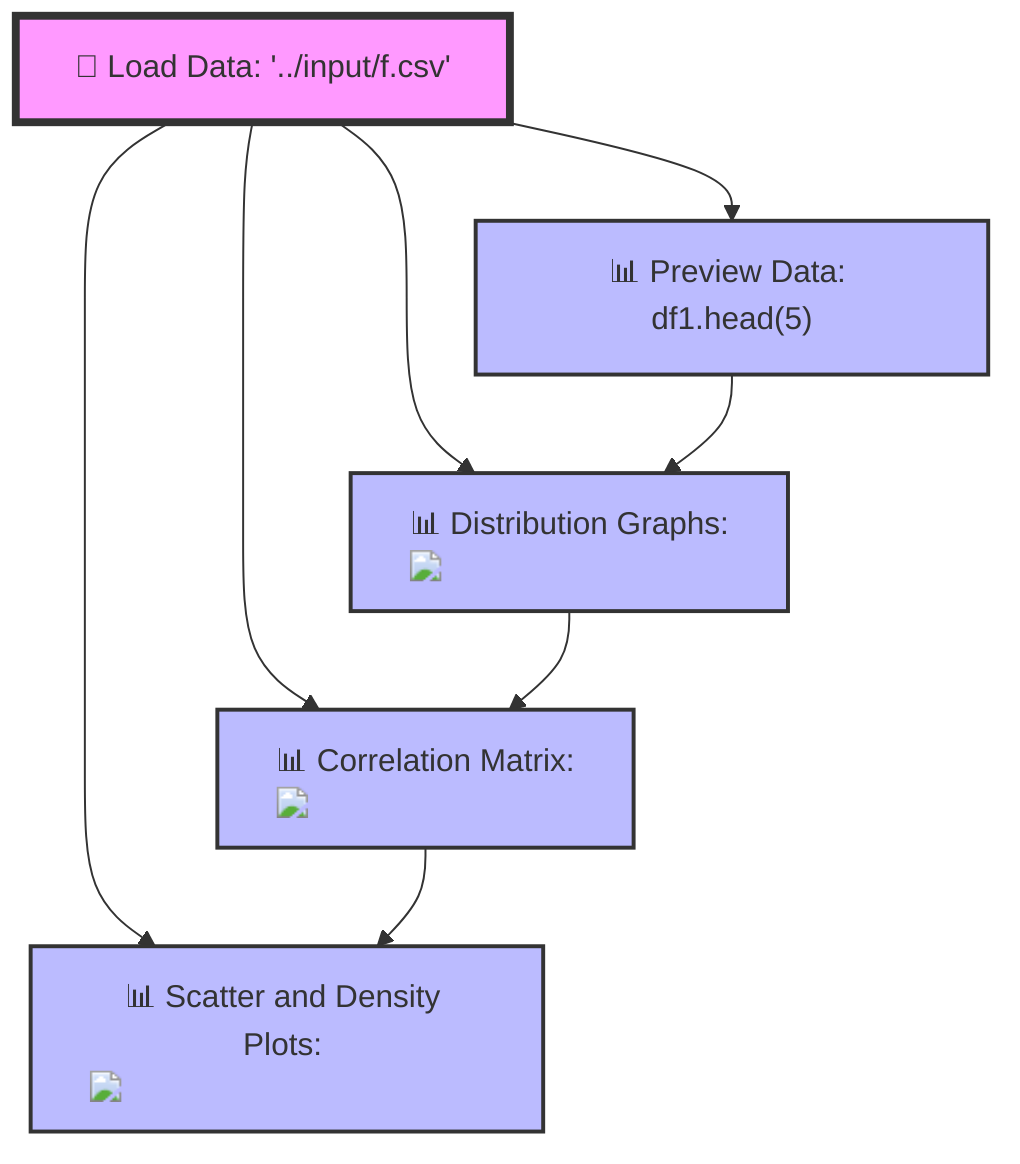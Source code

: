 flowchart TD
    A["📁 Load Data: '../input/f.csv'"] --> B["📊 Preview Data: df1.head(5)"]
    A --> C["📊 Distribution Graphs: <img src='dummy_plots/hist_template.svg'/>"]
    A --> D["📊 Correlation Matrix: <img src='dummy_plots/barplot_template.svg'/>"]
    A --> E["📊 Scatter and Density Plots: <img src='dummy_plots/scatter_plot_template.svg'/>"]
    
    B --> C
    C --> D
    D --> E
    
    style A fill:#f9f,stroke:#333,stroke-width:4px
    style B fill:#bbf,stroke:#333,stroke-width:2px
    style C fill:#bbf,stroke:#333,stroke-width:2px
    style D fill:#bbf,stroke:#333,stroke-width:2px
    style E fill:#bbf,stroke:#333,stroke-width:2px